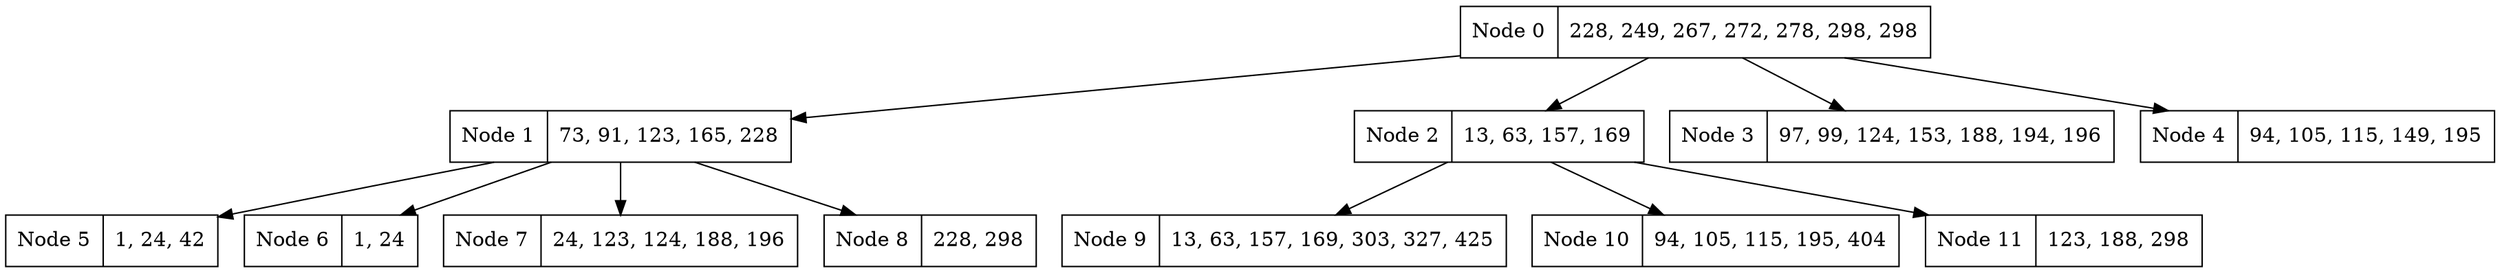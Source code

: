 digraph H {
"0" [
  label = "Node 0 | 228, 249, 267, 272, 278, 298, 298 "
  shape="record"
];
"0" -> "1"
"1" [
  label = "Node 1 | 73, 91, 123, 165, 228 "
  shape="record"
];
"1" -> "5"
"5" [
  label = "Node 5 | 1, 24, 42 "
  shape="record"
];
"1" -> "6"
"6" [
  label = "Node 6 | 1, 24 "
  shape="record"
];
"1" -> "7"
"7" [
  label = "Node 7 | 24, 123, 124, 188, 196 "
  shape="record"
];
"1" -> "8"
"8" [
  label = "Node 8 | 228, 298 "
  shape="record"
];
"0" -> "2"
"2" [
  label = "Node 2 | 13, 63, 157, 169 "
  shape="record"
];
"2" -> "9"
"9" [
  label = "Node 9 | 13, 63, 157, 169, 303, 327, 425 "
  shape="record"
];
"2" -> "10"
"10" [
  label = "Node 10 | 94, 105, 115, 195, 404 "
  shape="record"
];
"2" -> "11"
"11" [
  label = "Node 11 | 123, 188, 298 "
  shape="record"
];
"0" -> "3"
"3" [
  label = "Node 3 | 97, 99, 124, 153, 188, 194, 196 "
  shape="record"
];
"0" -> "4"
"4" [
  label = "Node 4 | 94, 105, 115, 149, 195 "
  shape="record"
];
}
